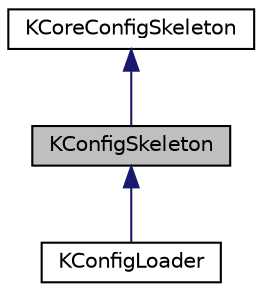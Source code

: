 digraph "KConfigSkeleton"
{
  edge [fontname="Helvetica",fontsize="10",labelfontname="Helvetica",labelfontsize="10"];
  node [fontname="Helvetica",fontsize="10",shape=record];
  Node0 [label="KConfigSkeleton",height=0.2,width=0.4,color="black", fillcolor="grey75", style="filled", fontcolor="black"];
  Node1 -> Node0 [dir="back",color="midnightblue",fontsize="10",style="solid",fontname="Helvetica"];
  Node1 [label="KCoreConfigSkeleton",height=0.2,width=0.4,color="black", fillcolor="white", style="filled",URL="$classKCoreConfigSkeleton.html",tooltip="Class for handling preferences settings for an application. "];
  Node0 -> Node2 [dir="back",color="midnightblue",fontsize="10",style="solid",fontname="Helvetica"];
  Node2 [label="KConfigLoader",height=0.2,width=0.4,color="black", fillcolor="white", style="filled",URL="$classKConfigLoader.html",tooltip="A KConfigSkeleton that populates itself based on KConfigXT XML. "];
}
